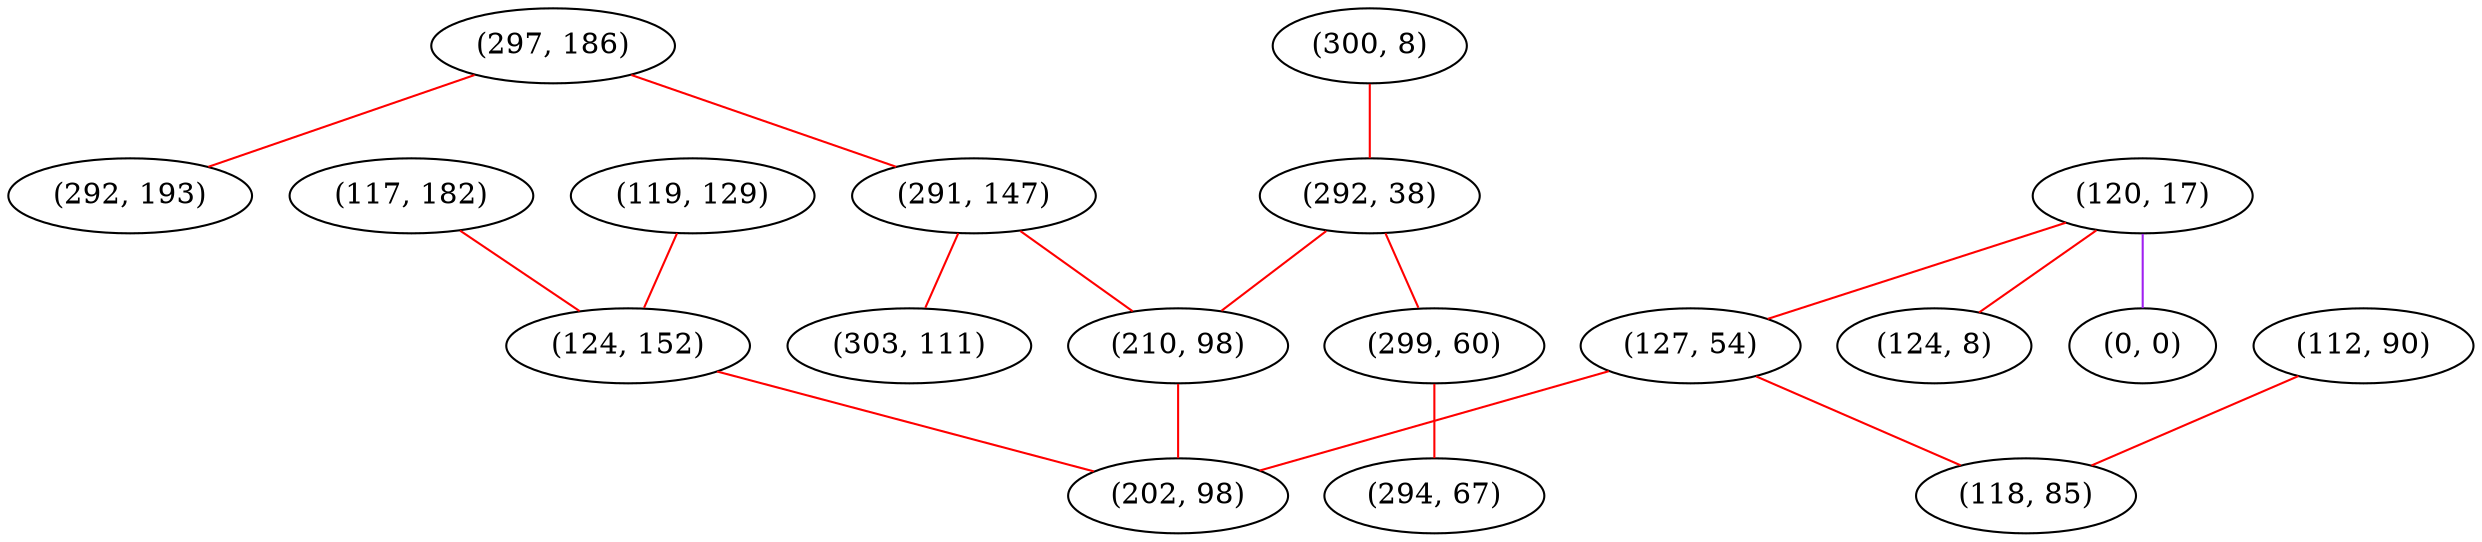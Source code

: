graph "" {
"(297, 186)";
"(291, 147)";
"(300, 8)";
"(292, 38)";
"(210, 98)";
"(120, 17)";
"(299, 60)";
"(124, 8)";
"(294, 67)";
"(117, 182)";
"(127, 54)";
"(0, 0)";
"(112, 90)";
"(119, 129)";
"(124, 152)";
"(292, 193)";
"(303, 111)";
"(118, 85)";
"(202, 98)";
"(297, 186)" -- "(292, 193)"  [color=red, key=0, weight=1];
"(297, 186)" -- "(291, 147)"  [color=red, key=0, weight=1];
"(291, 147)" -- "(303, 111)"  [color=red, key=0, weight=1];
"(291, 147)" -- "(210, 98)"  [color=red, key=0, weight=1];
"(300, 8)" -- "(292, 38)"  [color=red, key=0, weight=1];
"(292, 38)" -- "(299, 60)"  [color=red, key=0, weight=1];
"(292, 38)" -- "(210, 98)"  [color=red, key=0, weight=1];
"(210, 98)" -- "(202, 98)"  [color=red, key=0, weight=1];
"(120, 17)" -- "(127, 54)"  [color=red, key=0, weight=1];
"(120, 17)" -- "(0, 0)"  [color=purple, key=0, weight=4];
"(120, 17)" -- "(124, 8)"  [color=red, key=0, weight=1];
"(299, 60)" -- "(294, 67)"  [color=red, key=0, weight=1];
"(117, 182)" -- "(124, 152)"  [color=red, key=0, weight=1];
"(127, 54)" -- "(118, 85)"  [color=red, key=0, weight=1];
"(127, 54)" -- "(202, 98)"  [color=red, key=0, weight=1];
"(112, 90)" -- "(118, 85)"  [color=red, key=0, weight=1];
"(119, 129)" -- "(124, 152)"  [color=red, key=0, weight=1];
"(124, 152)" -- "(202, 98)"  [color=red, key=0, weight=1];
}
